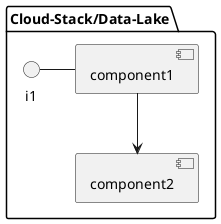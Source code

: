 @startuml

package "Cloud-Stack/Data-Lake" {
component component1
component component2
interface i1

}
i1 - component1
component1 --> component2
@enduml
